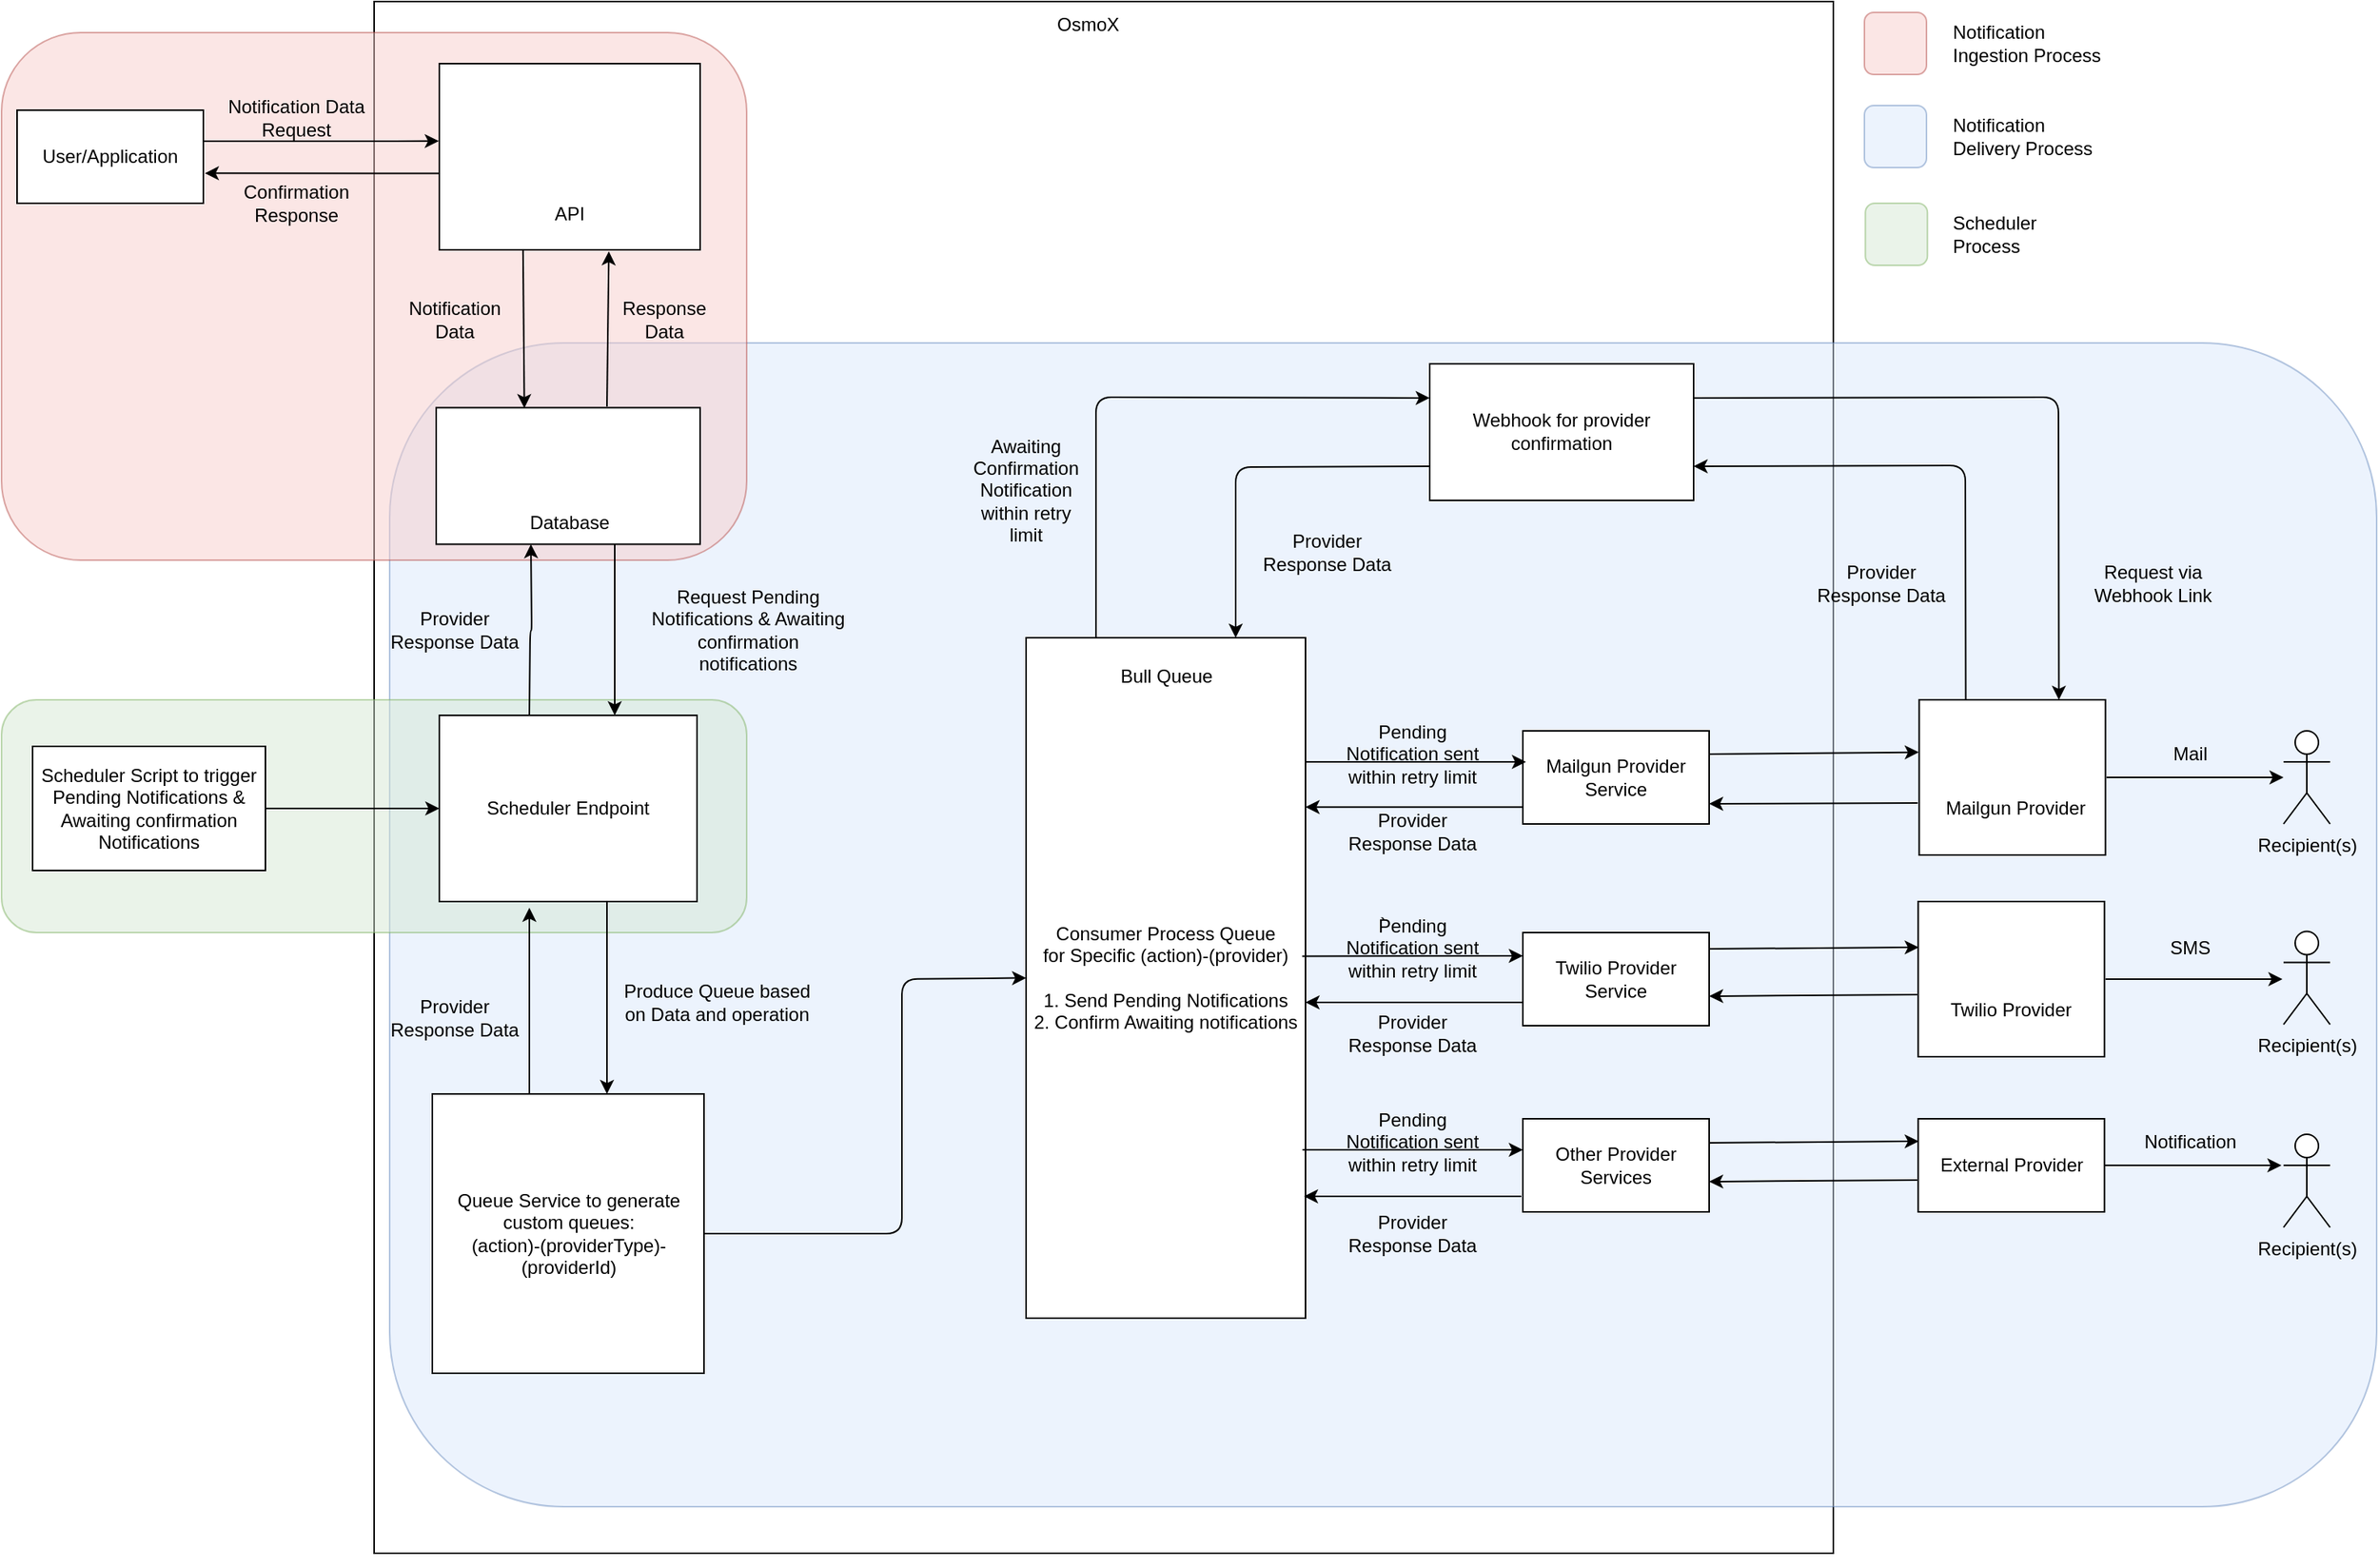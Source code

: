 <mxfile version="24.7.16">
  <diagram name="Page-1" id="U7kH-epYJp6n53xCjkGP">
    <mxGraphModel dx="2569" dy="1591" grid="1" gridSize="10" guides="1" tooltips="1" connect="1" arrows="1" fold="1" page="1" pageScale="1" pageWidth="1169" pageHeight="827" math="0" shadow="0">
      <root>
        <mxCell id="0" />
        <mxCell id="1" parent="0" />
        <mxCell id="VuztZd5diSc5d07SC9xR-14" value="" style="rounded=0;whiteSpace=wrap;html=1;" parent="1" vertex="1">
          <mxGeometry x="100" y="-470" width="940" height="1000" as="geometry" />
        </mxCell>
        <UserObject label="`" id="8XwY_JzCTahz7euxyNvv-22">
          <mxCell style="rounded=1;whiteSpace=wrap;html=1;strokeColor=#6c8ebf;fillColor=#dae8fc;opacity=50;" parent="1" vertex="1">
            <mxGeometry x="110" y="-250" width="1280" height="750" as="geometry" />
          </mxCell>
        </UserObject>
        <mxCell id="VuztZd5diSc5d07SC9xR-42" value="Consumer Process Queue for&amp;nbsp;Specific (action)-(provider)&lt;br&gt;&lt;br&gt;1. Send Pending Notifications&lt;br&gt;2. Confirm Awaiting notifications" style="rounded=0;whiteSpace=wrap;html=1;" parent="1" vertex="1">
          <mxGeometry x="520" y="-60" width="180" height="438.5" as="geometry" />
        </mxCell>
        <mxCell id="8XwY_JzCTahz7euxyNvv-17" value="" style="rounded=1;whiteSpace=wrap;html=1;strokeColor=#b85450;fillColor=#f8cecc;opacity=50;" parent="1" vertex="1">
          <mxGeometry x="-140" y="-450" width="480" height="340" as="geometry" />
        </mxCell>
        <mxCell id="PHZ-Gd2ygnw3X2nU42TV-8" value="User/Application" style="rounded=0;whiteSpace=wrap;html=1;" parent="1" vertex="1">
          <mxGeometry x="-130" y="-400" width="120" height="60" as="geometry" />
        </mxCell>
        <mxCell id="PHZ-Gd2ygnw3X2nU42TV-16" value="" style="rounded=0;whiteSpace=wrap;html=1;" parent="1" vertex="1">
          <mxGeometry x="140" y="-208.27" width="170" height="88" as="geometry" />
        </mxCell>
        <mxCell id="PHZ-Gd2ygnw3X2nU42TV-17" value="Database" style="text;html=1;strokeColor=none;fillColor=none;align=center;verticalAlign=middle;whiteSpace=wrap;rounded=0;" parent="1" vertex="1">
          <mxGeometry x="196" y="-148.53" width="60" height="30" as="geometry" />
        </mxCell>
        <mxCell id="PHZ-Gd2ygnw3X2nU42TV-15" value="" style="shape=image;verticalLabelPosition=bottom;labelBackgroundColor=default;verticalAlign=top;aspect=fixed;imageAspect=0;image=https://d1.awsstatic.com/logos/partners/MariaDB_Logo.d8a208f0a889a8f0f0551b8391a065ea79c54f3a.png;" parent="1" vertex="1">
          <mxGeometry x="176" y="-200.0" width="100" height="51.47" as="geometry" />
        </mxCell>
        <mxCell id="VuztZd5diSc5d07SC9xR-8" value="Recipient(s)" style="shape=umlActor;verticalLabelPosition=bottom;verticalAlign=top;html=1;outlineConnect=0;" parent="1" vertex="1">
          <mxGeometry x="1330" y="-1.066e-14" width="30" height="60" as="geometry" />
        </mxCell>
        <mxCell id="VuztZd5diSc5d07SC9xR-16" value="OsmoX" style="text;html=1;strokeColor=none;fillColor=none;align=center;verticalAlign=middle;whiteSpace=wrap;rounded=0;" parent="1" vertex="1">
          <mxGeometry x="500" y="-470" width="120" height="30" as="geometry" />
        </mxCell>
        <mxCell id="VuztZd5diSc5d07SC9xR-43" value="Bull Queue" style="text;html=1;strokeColor=none;fillColor=none;align=center;verticalAlign=middle;whiteSpace=wrap;rounded=0;" parent="1" vertex="1">
          <mxGeometry x="567.5" y="-50.0" width="85" height="30" as="geometry" />
        </mxCell>
        <mxCell id="8XwY_JzCTahz7euxyNvv-2" value="" style="rounded=0;whiteSpace=wrap;html=1;" parent="1" vertex="1">
          <mxGeometry x="142" y="-430" width="168" height="120" as="geometry" />
        </mxCell>
        <mxCell id="8XwY_JzCTahz7euxyNvv-3" value="API" style="text;html=1;strokeColor=none;fillColor=none;align=center;verticalAlign=middle;whiteSpace=wrap;rounded=0;" parent="1" vertex="1">
          <mxGeometry x="172" y="-348.26" width="108" height="30" as="geometry" />
        </mxCell>
        <mxCell id="8XwY_JzCTahz7euxyNvv-4" value="" style="shape=image;verticalLabelPosition=bottom;labelBackgroundColor=default;verticalAlign=top;aspect=fixed;imageAspect=0;image=https://res.cloudinary.com/practicaldev/image/fetch/s--m_Ng9MLF--/c_imagga_scale,f_auto,fl_progressive,h_420,q_auto,w_1000/https://dev-to-uploads.s3.amazonaws.com/i/fppjegg7q1kb2pdzmlvf.png;" parent="1" vertex="1">
          <mxGeometry x="151.5" y="-410" width="147" height="61.74" as="geometry" />
        </mxCell>
        <mxCell id="8XwY_JzCTahz7euxyNvv-10" style="edgeStyle=orthogonalEdgeStyle;rounded=0;orthogonalLoop=1;jettySize=auto;html=1;entryX=-0.002;entryY=0.416;entryDx=0;entryDy=0;entryPerimeter=0;" parent="1" source="PHZ-Gd2ygnw3X2nU42TV-8" target="8XwY_JzCTahz7euxyNvv-2" edge="1">
          <mxGeometry relative="1" as="geometry">
            <Array as="points">
              <mxPoint x="80" y="-380" />
              <mxPoint x="80" y="-380" />
            </Array>
          </mxGeometry>
        </mxCell>
        <mxCell id="8XwY_JzCTahz7euxyNvv-11" style="edgeStyle=orthogonalEdgeStyle;rounded=0;orthogonalLoop=1;jettySize=auto;html=1;entryX=1.008;entryY=0.678;entryDx=0;entryDy=0;entryPerimeter=0;" parent="1" source="8XwY_JzCTahz7euxyNvv-2" target="PHZ-Gd2ygnw3X2nU42TV-8" edge="1">
          <mxGeometry relative="1" as="geometry">
            <Array as="points">
              <mxPoint x="101" y="-360" />
            </Array>
          </mxGeometry>
        </mxCell>
        <mxCell id="8XwY_JzCTahz7euxyNvv-18" value="" style="rounded=1;whiteSpace=wrap;html=1;strokeColor=#b85450;fillColor=#f8cecc;opacity=50;" parent="1" vertex="1">
          <mxGeometry x="1060" y="-463" width="40" height="40" as="geometry" />
        </mxCell>
        <mxCell id="8XwY_JzCTahz7euxyNvv-19" value="Notification Ingestion Process" style="text;html=1;strokeColor=none;fillColor=none;align=left;verticalAlign=middle;whiteSpace=wrap;rounded=0;" parent="1" vertex="1">
          <mxGeometry x="1114.67" y="-458" width="112.5" height="30" as="geometry" />
        </mxCell>
        <mxCell id="8XwY_JzCTahz7euxyNvv-20" value="" style="rounded=1;whiteSpace=wrap;html=1;strokeColor=#6c8ebf;fillColor=#dae8fc;opacity=50;" parent="1" vertex="1">
          <mxGeometry x="1060" y="-403" width="40" height="40" as="geometry" />
        </mxCell>
        <mxCell id="8XwY_JzCTahz7euxyNvv-23" value="Notification Data Request" style="text;html=1;strokeColor=none;fillColor=none;align=center;verticalAlign=middle;whiteSpace=wrap;rounded=0;" parent="1" vertex="1">
          <mxGeometry x="-10" y="-410" width="120" height="30" as="geometry" />
        </mxCell>
        <mxCell id="8XwY_JzCTahz7euxyNvv-24" value="Confirmation Response" style="text;html=1;strokeColor=none;fillColor=none;align=center;verticalAlign=middle;whiteSpace=wrap;rounded=0;" parent="1" vertex="1">
          <mxGeometry y="-355" width="100" height="30" as="geometry" />
        </mxCell>
        <mxCell id="8XwY_JzCTahz7euxyNvv-25" value="Notification Data" style="text;html=1;strokeColor=none;fillColor=none;align=center;verticalAlign=middle;whiteSpace=wrap;rounded=0;" parent="1" vertex="1">
          <mxGeometry x="122" y="-280" width="60" height="30" as="geometry" />
        </mxCell>
        <mxCell id="8XwY_JzCTahz7euxyNvv-26" value="Response Data" style="text;html=1;strokeColor=none;fillColor=none;align=center;verticalAlign=middle;whiteSpace=wrap;rounded=0;" parent="1" vertex="1">
          <mxGeometry x="257" y="-280" width="60" height="30" as="geometry" />
        </mxCell>
        <mxCell id="8XwY_JzCTahz7euxyNvv-27" value="Request Pending Notifications &amp;amp; Awaiting confirmation notifications" style="text;html=1;strokeColor=none;fillColor=none;align=center;verticalAlign=middle;whiteSpace=wrap;rounded=0;" parent="1" vertex="1">
          <mxGeometry x="276" y="-80" width="130" height="30" as="geometry" />
        </mxCell>
        <mxCell id="8XwY_JzCTahz7euxyNvv-28" value="Provider Response Data" style="text;html=1;strokeColor=none;fillColor=none;align=center;verticalAlign=middle;whiteSpace=wrap;rounded=0;" parent="1" vertex="1">
          <mxGeometry x="108" y="-80" width="88" height="30" as="geometry" />
        </mxCell>
        <mxCell id="6r-pFXoc1YKWH5FSKKsW-3" value="Notification Delivery Process" style="text;html=1;strokeColor=none;fillColor=none;align=left;verticalAlign=middle;whiteSpace=wrap;rounded=0;" parent="1" vertex="1">
          <mxGeometry x="1114.67" y="-398" width="100" height="30" as="geometry" />
        </mxCell>
        <mxCell id="L9cUNZ-uKrun5VPk3kAT-3" value="&lt;div&gt;&lt;br&gt;&lt;/div&gt;" style="rounded=1;whiteSpace=wrap;html=1;strokeColor=#82b366;fillColor=#d5e8d4;opacity=50;" vertex="1" parent="1">
          <mxGeometry x="-140" y="-20" width="480" height="150" as="geometry" />
        </mxCell>
        <mxCell id="L9cUNZ-uKrun5VPk3kAT-14" style="edgeStyle=orthogonalEdgeStyle;rounded=1;orthogonalLoop=1;jettySize=auto;html=1;exitX=0.75;exitY=0;exitDx=0;exitDy=0;entryX=0.75;entryY=1;entryDx=0;entryDy=0;" edge="1" parent="1">
          <mxGeometry relative="1" as="geometry">
            <mxPoint x="200.0" y="-10" as="sourcePoint" />
            <mxPoint x="201" y="-120.27" as="targetPoint" />
          </mxGeometry>
        </mxCell>
        <mxCell id="PHZ-Gd2ygnw3X2nU42TV-1" value="Scheduler Endpoint" style="rounded=0;whiteSpace=wrap;html=1;" parent="1" vertex="1">
          <mxGeometry x="142" y="-10" width="166" height="120" as="geometry" />
        </mxCell>
        <mxCell id="L9cUNZ-uKrun5VPk3kAT-10" style="edgeStyle=orthogonalEdgeStyle;rounded=1;orthogonalLoop=1;jettySize=auto;html=1;entryX=0;entryY=0.5;entryDx=0;entryDy=0;exitX=1;exitY=0.5;exitDx=0;exitDy=0;" edge="1" parent="1" source="L9cUNZ-uKrun5VPk3kAT-11" target="PHZ-Gd2ygnw3X2nU42TV-1">
          <mxGeometry relative="1" as="geometry">
            <mxPoint x="-20" y="31" as="sourcePoint" />
            <mxPoint x="309" y="-385" as="targetPoint" />
          </mxGeometry>
        </mxCell>
        <mxCell id="L9cUNZ-uKrun5VPk3kAT-11" value="Scheduler Script to trigger Pending Notifications &amp;amp; Awaiting confirmation Notifications" style="rounded=0;whiteSpace=wrap;html=1;" vertex="1" parent="1">
          <mxGeometry x="-120" y="10" width="150" height="80" as="geometry" />
        </mxCell>
        <mxCell id="L9cUNZ-uKrun5VPk3kAT-16" value="" style="endArrow=classic;html=1;rounded=1;entryX=0.65;entryY=1.008;entryDx=0;entryDy=0;entryPerimeter=0;" edge="1" parent="1" target="8XwY_JzCTahz7euxyNvv-2">
          <mxGeometry width="50" height="50" relative="1" as="geometry">
            <mxPoint x="250" y="-209" as="sourcePoint" />
            <mxPoint x="190" y="-260" as="targetPoint" />
          </mxGeometry>
        </mxCell>
        <mxCell id="L9cUNZ-uKrun5VPk3kAT-17" value="" style="endArrow=classic;html=1;rounded=1;exitX=0.321;exitY=1.002;exitDx=0;exitDy=0;entryX=0.334;entryY=0.003;entryDx=0;entryDy=0;exitPerimeter=0;entryPerimeter=0;" edge="1" parent="1" source="8XwY_JzCTahz7euxyNvv-2" target="PHZ-Gd2ygnw3X2nU42TV-16">
          <mxGeometry width="50" height="50" relative="1" as="geometry">
            <mxPoint x="140" y="-210" as="sourcePoint" />
            <mxPoint x="190" y="-260" as="targetPoint" />
          </mxGeometry>
        </mxCell>
        <mxCell id="L9cUNZ-uKrun5VPk3kAT-18" value="Queue Service to generate custom queues:&lt;br&gt;(action)-(providerType)-(providerId)" style="rounded=0;whiteSpace=wrap;html=1;" vertex="1" parent="1">
          <mxGeometry x="137.5" y="234" width="175" height="180" as="geometry" />
        </mxCell>
        <mxCell id="L9cUNZ-uKrun5VPk3kAT-19" style="edgeStyle=orthogonalEdgeStyle;rounded=1;orthogonalLoop=1;jettySize=auto;html=1;exitX=0.5;exitY=1;exitDx=0;exitDy=0;" edge="1" parent="1" source="VuztZd5diSc5d07SC9xR-14" target="VuztZd5diSc5d07SC9xR-14">
          <mxGeometry relative="1" as="geometry" />
        </mxCell>
        <mxCell id="L9cUNZ-uKrun5VPk3kAT-20" value="" style="endArrow=classic;html=1;rounded=1;exitX=0.5;exitY=1;exitDx=0;exitDy=0;entryX=0.5;entryY=0;entryDx=0;entryDy=0;" edge="1" parent="1">
          <mxGeometry width="50" height="50" relative="1" as="geometry">
            <mxPoint x="250" y="110" as="sourcePoint" />
            <mxPoint x="250" y="234" as="targetPoint" />
          </mxGeometry>
        </mxCell>
        <mxCell id="L9cUNZ-uKrun5VPk3kAT-22" value="Produce Queue based on Data and operation" style="text;html=1;strokeColor=none;fillColor=none;align=center;verticalAlign=middle;whiteSpace=wrap;rounded=0;" vertex="1" parent="1">
          <mxGeometry x="257" y="160" width="128" height="30" as="geometry" />
        </mxCell>
        <mxCell id="L9cUNZ-uKrun5VPk3kAT-24" value="Mailgun Provider Service" style="rounded=0;whiteSpace=wrap;html=1;" vertex="1" parent="1">
          <mxGeometry x="840" width="120" height="60" as="geometry" />
        </mxCell>
        <mxCell id="L9cUNZ-uKrun5VPk3kAT-25" value="" style="rounded=0;whiteSpace=wrap;html=1;" vertex="1" parent="1">
          <mxGeometry x="1095.29" y="-20" width="120" height="100" as="geometry" />
        </mxCell>
        <mxCell id="L9cUNZ-uKrun5VPk3kAT-1" value="" style="shape=image;verticalLabelPosition=bottom;labelBackgroundColor=default;verticalAlign=top;aspect=fixed;imageAspect=0;image=https://www.duocircle.com/wp-content/uploads/2021/05/mailgun-logo.png;" vertex="1" parent="1">
          <mxGeometry x="1103.19" y="-10" width="104.2" height="50" as="geometry" />
        </mxCell>
        <mxCell id="L9cUNZ-uKrun5VPk3kAT-26" value="Mailgun Provider" style="text;html=1;strokeColor=none;fillColor=none;align=center;verticalAlign=middle;whiteSpace=wrap;rounded=0;" vertex="1" parent="1">
          <mxGeometry x="1103.19" y="40" width="109.33" height="20" as="geometry" />
        </mxCell>
        <mxCell id="L9cUNZ-uKrun5VPk3kAT-30" value="Twilio Provider Service" style="rounded=0;whiteSpace=wrap;html=1;" vertex="1" parent="1">
          <mxGeometry x="840" y="130" width="120" height="60" as="geometry" />
        </mxCell>
        <mxCell id="L9cUNZ-uKrun5VPk3kAT-31" value="Other Provider Services" style="rounded=0;whiteSpace=wrap;html=1;" vertex="1" parent="1">
          <mxGeometry x="840" y="250" width="120" height="60" as="geometry" />
        </mxCell>
        <mxCell id="L9cUNZ-uKrun5VPk3kAT-32" value="" style="endArrow=classic;html=1;rounded=1;exitX=1;exitY=0.5;exitDx=0;exitDy=0;entryX=0;entryY=0.5;entryDx=0;entryDy=0;" edge="1" parent="1" source="L9cUNZ-uKrun5VPk3kAT-18" target="VuztZd5diSc5d07SC9xR-42">
          <mxGeometry width="50" height="50" relative="1" as="geometry">
            <mxPoint x="530" y="260" as="sourcePoint" />
            <mxPoint x="580" y="210" as="targetPoint" />
            <Array as="points">
              <mxPoint x="440" y="324" />
              <mxPoint x="440" y="160" />
            </Array>
          </mxGeometry>
        </mxCell>
        <mxCell id="L9cUNZ-uKrun5VPk3kAT-34" value="" style="endArrow=classic;html=1;rounded=1;entryX=-0.002;entryY=0.338;entryDx=0;entryDy=0;exitX=1;exitY=0.25;exitDx=0;exitDy=0;entryPerimeter=0;" edge="1" parent="1" source="L9cUNZ-uKrun5VPk3kAT-24" target="L9cUNZ-uKrun5VPk3kAT-25">
          <mxGeometry width="50" height="50" relative="1" as="geometry">
            <mxPoint x="960" y="10" as="sourcePoint" />
            <mxPoint x="1095.29" y="10" as="targetPoint" />
          </mxGeometry>
        </mxCell>
        <mxCell id="L9cUNZ-uKrun5VPk3kAT-36" value="" style="endArrow=classic;html=1;rounded=1;entryX=0;entryY=0.25;entryDx=0;entryDy=0;exitX=0.988;exitY=0.468;exitDx=0;exitDy=0;exitPerimeter=0;" edge="1" parent="1" source="VuztZd5diSc5d07SC9xR-42" target="L9cUNZ-uKrun5VPk3kAT-30">
          <mxGeometry width="50" height="50" relative="1" as="geometry">
            <mxPoint x="700" y="150" as="sourcePoint" />
            <mxPoint x="810" y="150" as="targetPoint" />
          </mxGeometry>
        </mxCell>
        <mxCell id="L9cUNZ-uKrun5VPk3kAT-39" value="Mail" style="text;html=1;align=center;verticalAlign=middle;whiteSpace=wrap;rounded=0;" vertex="1" parent="1">
          <mxGeometry x="1240" width="60" height="30" as="geometry" />
        </mxCell>
        <mxCell id="L9cUNZ-uKrun5VPk3kAT-40" value="Webhook for provider confirmation" style="rounded=0;whiteSpace=wrap;html=1;" vertex="1" parent="1">
          <mxGeometry x="780" y="-236.53" width="170" height="88" as="geometry" />
        </mxCell>
        <mxCell id="L9cUNZ-uKrun5VPk3kAT-45" value="" style="endArrow=classic;html=1;rounded=1;exitX=0.25;exitY=0;exitDx=0;exitDy=0;" edge="1" parent="1">
          <mxGeometry width="50" height="50" relative="1" as="geometry">
            <mxPoint x="200" y="234" as="sourcePoint" />
            <mxPoint x="200" y="114" as="targetPoint" />
          </mxGeometry>
        </mxCell>
        <mxCell id="L9cUNZ-uKrun5VPk3kAT-46" value="" style="endArrow=classic;html=1;rounded=1;" edge="1" parent="1">
          <mxGeometry width="50" height="50" relative="1" as="geometry">
            <mxPoint x="255" y="-120" as="sourcePoint" />
            <mxPoint x="255" y="-10" as="targetPoint" />
          </mxGeometry>
        </mxCell>
        <mxCell id="L9cUNZ-uKrun5VPk3kAT-47" value="Provider Response Data" style="text;html=1;strokeColor=none;fillColor=none;align=center;verticalAlign=middle;whiteSpace=wrap;rounded=0;" vertex="1" parent="1">
          <mxGeometry x="108" y="170" width="88" height="30" as="geometry" />
        </mxCell>
        <mxCell id="L9cUNZ-uKrun5VPk3kAT-48" value="Provider Response Data" style="text;html=1;strokeColor=none;fillColor=none;align=center;verticalAlign=middle;whiteSpace=wrap;rounded=0;" vertex="1" parent="1">
          <mxGeometry x="725" y="50" width="88" height="30" as="geometry" />
        </mxCell>
        <mxCell id="L9cUNZ-uKrun5VPk3kAT-49" value="Provider Response Data" style="text;html=1;strokeColor=none;fillColor=none;align=center;verticalAlign=middle;whiteSpace=wrap;rounded=0;" vertex="1" parent="1">
          <mxGeometry x="725" y="180" width="88" height="30" as="geometry" />
        </mxCell>
        <mxCell id="L9cUNZ-uKrun5VPk3kAT-50" value="Provider Response Data" style="text;html=1;strokeColor=none;fillColor=none;align=center;verticalAlign=middle;whiteSpace=wrap;rounded=0;" vertex="1" parent="1">
          <mxGeometry x="725" y="309" width="88" height="30" as="geometry" />
        </mxCell>
        <mxCell id="L9cUNZ-uKrun5VPk3kAT-51" value="" style="endArrow=classic;html=1;rounded=1;entryX=0;entryY=0.25;entryDx=0;entryDy=0;exitX=0.25;exitY=0;exitDx=0;exitDy=0;" edge="1" parent="1" source="VuztZd5diSc5d07SC9xR-42" target="L9cUNZ-uKrun5VPk3kAT-40">
          <mxGeometry width="50" height="50" relative="1" as="geometry">
            <mxPoint x="720" y="-170" as="sourcePoint" />
            <mxPoint x="770" y="-220" as="targetPoint" />
            <Array as="points">
              <mxPoint x="565" y="-215" />
            </Array>
          </mxGeometry>
        </mxCell>
        <mxCell id="L9cUNZ-uKrun5VPk3kAT-52" value="" style="endArrow=classic;html=1;rounded=1;entryX=0.75;entryY=0;entryDx=0;entryDy=0;exitX=0;exitY=0.75;exitDx=0;exitDy=0;" edge="1" parent="1" source="L9cUNZ-uKrun5VPk3kAT-40" target="VuztZd5diSc5d07SC9xR-42">
          <mxGeometry width="50" height="50" relative="1" as="geometry">
            <mxPoint x="720" y="-170" as="sourcePoint" />
            <mxPoint x="770" y="-220" as="targetPoint" />
            <Array as="points">
              <mxPoint x="655" y="-170" />
            </Array>
          </mxGeometry>
        </mxCell>
        <mxCell id="L9cUNZ-uKrun5VPk3kAT-53" value="" style="endArrow=classic;html=1;rounded=1;exitX=-0.008;exitY=0.665;exitDx=0;exitDy=0;exitPerimeter=0;" edge="1" parent="1" source="L9cUNZ-uKrun5VPk3kAT-25">
          <mxGeometry width="50" height="50" relative="1" as="geometry">
            <mxPoint x="1070" y="47" as="sourcePoint" />
            <mxPoint x="960" y="47" as="targetPoint" />
          </mxGeometry>
        </mxCell>
        <mxCell id="L9cUNZ-uKrun5VPk3kAT-55" value="Pending Notification sent within retry limit" style="text;html=1;align=center;verticalAlign=middle;whiteSpace=wrap;rounded=0;" vertex="1" parent="1">
          <mxGeometry x="716" y="125" width="106" height="30" as="geometry" />
        </mxCell>
        <mxCell id="L9cUNZ-uKrun5VPk3kAT-57" value="Awaiting Confirmation Notification within retry limit" style="text;html=1;align=center;verticalAlign=middle;whiteSpace=wrap;rounded=0;" vertex="1" parent="1">
          <mxGeometry x="490" y="-170" width="60" height="30" as="geometry" />
        </mxCell>
        <mxCell id="L9cUNZ-uKrun5VPk3kAT-58" value="" style="endArrow=classic;html=1;rounded=1;exitX=0;exitY=0.75;exitDx=0;exitDy=0;" edge="1" parent="1" source="L9cUNZ-uKrun5VPk3kAT-30">
          <mxGeometry width="50" height="50" relative="1" as="geometry">
            <mxPoint x="810" y="180" as="sourcePoint" />
            <mxPoint x="700" y="175" as="targetPoint" />
          </mxGeometry>
        </mxCell>
        <mxCell id="L9cUNZ-uKrun5VPk3kAT-60" value="" style="endArrow=classic;html=1;rounded=1;entryX=0;entryY=0.25;entryDx=0;entryDy=0;exitX=0.988;exitY=0.468;exitDx=0;exitDy=0;exitPerimeter=0;" edge="1" parent="1">
          <mxGeometry width="50" height="50" relative="1" as="geometry">
            <mxPoint x="700" y="20.0" as="sourcePoint" />
            <mxPoint x="842" y="20.0" as="targetPoint" />
          </mxGeometry>
        </mxCell>
        <mxCell id="L9cUNZ-uKrun5VPk3kAT-61" value="" style="endArrow=classic;html=1;rounded=1;exitX=0;exitY=0.75;exitDx=0;exitDy=0;" edge="1" parent="1">
          <mxGeometry width="50" height="50" relative="1" as="geometry">
            <mxPoint x="840" y="49.13" as="sourcePoint" />
            <mxPoint x="700" y="49.13" as="targetPoint" />
          </mxGeometry>
        </mxCell>
        <mxCell id="L9cUNZ-uKrun5VPk3kAT-62" value="" style="endArrow=classic;html=1;rounded=1;exitX=0;exitY=0.75;exitDx=0;exitDy=0;" edge="1" parent="1">
          <mxGeometry width="50" height="50" relative="1" as="geometry">
            <mxPoint x="839" y="300" as="sourcePoint" />
            <mxPoint x="699" y="300" as="targetPoint" />
          </mxGeometry>
        </mxCell>
        <mxCell id="L9cUNZ-uKrun5VPk3kAT-63" value="" style="endArrow=classic;html=1;rounded=1;entryX=0;entryY=0.25;entryDx=0;entryDy=0;exitX=0.988;exitY=0.468;exitDx=0;exitDy=0;exitPerimeter=0;" edge="1" parent="1">
          <mxGeometry width="50" height="50" relative="1" as="geometry">
            <mxPoint x="698" y="270" as="sourcePoint" />
            <mxPoint x="840" y="270" as="targetPoint" />
          </mxGeometry>
        </mxCell>
        <mxCell id="L9cUNZ-uKrun5VPk3kAT-64" value="Pending Notification sent within retry limit" style="text;html=1;align=center;verticalAlign=middle;whiteSpace=wrap;rounded=0;" vertex="1" parent="1">
          <mxGeometry x="716" width="106" height="30" as="geometry" />
        </mxCell>
        <mxCell id="L9cUNZ-uKrun5VPk3kAT-68" value="Pending Notification sent within retry limit" style="text;html=1;align=center;verticalAlign=middle;whiteSpace=wrap;rounded=0;" vertex="1" parent="1">
          <mxGeometry x="716" y="250" width="106" height="30" as="geometry" />
        </mxCell>
        <mxCell id="L9cUNZ-uKrun5VPk3kAT-69" value="" style="endArrow=classic;html=1;rounded=1;entryX=-0.002;entryY=0.338;entryDx=0;entryDy=0;exitX=1;exitY=0.25;exitDx=0;exitDy=0;entryPerimeter=0;" edge="1" parent="1">
          <mxGeometry width="50" height="50" relative="1" as="geometry">
            <mxPoint x="960" y="140.5" as="sourcePoint" />
            <mxPoint x="1095" y="139.5" as="targetPoint" />
          </mxGeometry>
        </mxCell>
        <mxCell id="L9cUNZ-uKrun5VPk3kAT-70" value="" style="endArrow=classic;html=1;rounded=1;entryX=-0.002;entryY=0.338;entryDx=0;entryDy=0;exitX=1;exitY=0.25;exitDx=0;exitDy=0;entryPerimeter=0;" edge="1" parent="1">
          <mxGeometry width="50" height="50" relative="1" as="geometry">
            <mxPoint x="960" y="265.5" as="sourcePoint" />
            <mxPoint x="1095" y="264.5" as="targetPoint" />
          </mxGeometry>
        </mxCell>
        <mxCell id="L9cUNZ-uKrun5VPk3kAT-71" value="" style="rounded=0;whiteSpace=wrap;html=1;" vertex="1" parent="1">
          <mxGeometry x="1094.67" y="110" width="120" height="100" as="geometry" />
        </mxCell>
        <mxCell id="L9cUNZ-uKrun5VPk3kAT-72" value="External Provider" style="rounded=0;whiteSpace=wrap;html=1;" vertex="1" parent="1">
          <mxGeometry x="1094.67" y="250" width="120" height="60" as="geometry" />
        </mxCell>
        <mxCell id="L9cUNZ-uKrun5VPk3kAT-73" value="" style="endArrow=classic;html=1;rounded=1;exitX=-0.008;exitY=0.665;exitDx=0;exitDy=0;exitPerimeter=0;" edge="1" parent="1">
          <mxGeometry width="50" height="50" relative="1" as="geometry">
            <mxPoint x="1094" y="170" as="sourcePoint" />
            <mxPoint x="960" y="171" as="targetPoint" />
          </mxGeometry>
        </mxCell>
        <mxCell id="L9cUNZ-uKrun5VPk3kAT-74" value="" style="endArrow=classic;html=1;rounded=1;exitX=-0.008;exitY=0.665;exitDx=0;exitDy=0;exitPerimeter=0;" edge="1" parent="1">
          <mxGeometry width="50" height="50" relative="1" as="geometry">
            <mxPoint x="1094" y="289.5" as="sourcePoint" />
            <mxPoint x="960" y="290.5" as="targetPoint" />
          </mxGeometry>
        </mxCell>
        <mxCell id="L9cUNZ-uKrun5VPk3kAT-75" value="Recipient(s)" style="shape=umlActor;verticalLabelPosition=bottom;verticalAlign=top;html=1;outlineConnect=0;" vertex="1" parent="1">
          <mxGeometry x="1330" y="129.25" width="30" height="60" as="geometry" />
        </mxCell>
        <mxCell id="L9cUNZ-uKrun5VPk3kAT-76" value="Recipient(s)" style="shape=umlActor;verticalLabelPosition=bottom;verticalAlign=top;html=1;outlineConnect=0;" vertex="1" parent="1">
          <mxGeometry x="1330" y="260" width="30" height="60" as="geometry" />
        </mxCell>
        <mxCell id="L9cUNZ-uKrun5VPk3kAT-77" value="" style="endArrow=classic;html=1;rounded=1;exitX=1;exitY=0.5;exitDx=0;exitDy=0;entryX=0.938;entryY=0.373;entryDx=0;entryDy=0;entryPerimeter=0;" edge="1" parent="1">
          <mxGeometry width="50" height="50" relative="1" as="geometry">
            <mxPoint x="1215.29" y="160" as="sourcePoint" />
            <mxPoint x="1329.29" y="160" as="targetPoint" />
          </mxGeometry>
        </mxCell>
        <mxCell id="L9cUNZ-uKrun5VPk3kAT-78" value="" style="endArrow=classic;html=1;rounded=1;exitX=1;exitY=0.5;exitDx=0;exitDy=0;entryX=0.938;entryY=0.373;entryDx=0;entryDy=0;entryPerimeter=0;" edge="1" parent="1">
          <mxGeometry width="50" height="50" relative="1" as="geometry">
            <mxPoint x="1214.67" y="280" as="sourcePoint" />
            <mxPoint x="1328.67" y="280" as="targetPoint" />
          </mxGeometry>
        </mxCell>
        <mxCell id="L9cUNZ-uKrun5VPk3kAT-79" value="SMS" style="text;html=1;align=center;verticalAlign=middle;whiteSpace=wrap;rounded=0;" vertex="1" parent="1">
          <mxGeometry x="1240" y="125" width="60" height="30" as="geometry" />
        </mxCell>
        <mxCell id="L9cUNZ-uKrun5VPk3kAT-80" value="Notification" style="text;html=1;align=center;verticalAlign=middle;whiteSpace=wrap;rounded=0;" vertex="1" parent="1">
          <mxGeometry x="1240" y="250" width="60" height="30" as="geometry" />
        </mxCell>
        <mxCell id="L9cUNZ-uKrun5VPk3kAT-82" value="" style="shape=image;verticalLabelPosition=bottom;labelBackgroundColor=default;verticalAlign=top;aspect=fixed;imageAspect=0;image=https://w7.pngwing.com/pngs/172/286/png-transparent-twilio-hd-logo.png;" vertex="1" parent="1">
          <mxGeometry x="1106.92" y="130" width="95.5" height="30" as="geometry" />
        </mxCell>
        <mxCell id="L9cUNZ-uKrun5VPk3kAT-83" value="Twilio Provider" style="text;html=1;strokeColor=none;fillColor=none;align=center;verticalAlign=middle;whiteSpace=wrap;rounded=0;" vertex="1" parent="1">
          <mxGeometry x="1100" y="170" width="109.33" height="20" as="geometry" />
        </mxCell>
        <mxCell id="L9cUNZ-uKrun5VPk3kAT-84" value="Provider Response Data" style="text;html=1;strokeColor=none;fillColor=none;align=center;verticalAlign=middle;whiteSpace=wrap;rounded=0;" vertex="1" parent="1">
          <mxGeometry x="670" y="-130" width="88" height="30" as="geometry" />
        </mxCell>
        <mxCell id="L9cUNZ-uKrun5VPk3kAT-85" value="" style="endArrow=classic;html=1;rounded=1;exitX=1;exitY=0.25;exitDx=0;exitDy=0;entryX=0.75;entryY=0;entryDx=0;entryDy=0;" edge="1" parent="1" source="L9cUNZ-uKrun5VPk3kAT-40" target="L9cUNZ-uKrun5VPk3kAT-25">
          <mxGeometry width="50" height="50" relative="1" as="geometry">
            <mxPoint x="1000" y="90" as="sourcePoint" />
            <mxPoint x="1050" y="40" as="targetPoint" />
            <Array as="points">
              <mxPoint x="1185" y="-215" />
            </Array>
          </mxGeometry>
        </mxCell>
        <mxCell id="L9cUNZ-uKrun5VPk3kAT-86" value="" style="endArrow=classic;html=1;rounded=1;entryX=1;entryY=0.75;entryDx=0;entryDy=0;exitX=0.25;exitY=0;exitDx=0;exitDy=0;" edge="1" parent="1" source="L9cUNZ-uKrun5VPk3kAT-25" target="L9cUNZ-uKrun5VPk3kAT-40">
          <mxGeometry width="50" height="50" relative="1" as="geometry">
            <mxPoint x="1000" y="90" as="sourcePoint" />
            <mxPoint x="1050" y="40" as="targetPoint" />
            <Array as="points">
              <mxPoint x="1125" y="-171" />
            </Array>
          </mxGeometry>
        </mxCell>
        <mxCell id="L9cUNZ-uKrun5VPk3kAT-87" value="Provider Response Data" style="text;html=1;strokeColor=none;fillColor=none;align=center;verticalAlign=middle;whiteSpace=wrap;rounded=0;" vertex="1" parent="1">
          <mxGeometry x="1026.67" y="-110" width="88" height="30" as="geometry" />
        </mxCell>
        <mxCell id="L9cUNZ-uKrun5VPk3kAT-88" value="Request via Webhook Link" style="text;html=1;strokeColor=none;fillColor=none;align=center;verticalAlign=middle;whiteSpace=wrap;rounded=0;" vertex="1" parent="1">
          <mxGeometry x="1202.42" y="-110" width="88" height="30" as="geometry" />
        </mxCell>
        <mxCell id="L9cUNZ-uKrun5VPk3kAT-89" value="" style="rounded=1;whiteSpace=wrap;html=1;strokeColor=#82b366;fillColor=#d5e8d4;opacity=50;" vertex="1" parent="1">
          <mxGeometry x="1060.62" y="-340" width="40" height="40" as="geometry" />
        </mxCell>
        <mxCell id="L9cUNZ-uKrun5VPk3kAT-90" value="Scheduler Process" style="text;html=1;strokeColor=none;fillColor=none;align=left;verticalAlign=middle;whiteSpace=wrap;rounded=0;" vertex="1" parent="1">
          <mxGeometry x="1115.29" y="-335" width="100" height="30" as="geometry" />
        </mxCell>
        <mxCell id="L9cUNZ-uKrun5VPk3kAT-92" value="" style="endArrow=classic;html=1;rounded=1;exitX=1;exitY=0.5;exitDx=0;exitDy=0;entryX=0.938;entryY=0.373;entryDx=0;entryDy=0;entryPerimeter=0;" edge="1" parent="1">
          <mxGeometry width="50" height="50" relative="1" as="geometry">
            <mxPoint x="1216" y="30" as="sourcePoint" />
            <mxPoint x="1330" y="30" as="targetPoint" />
          </mxGeometry>
        </mxCell>
      </root>
    </mxGraphModel>
  </diagram>
</mxfile>
